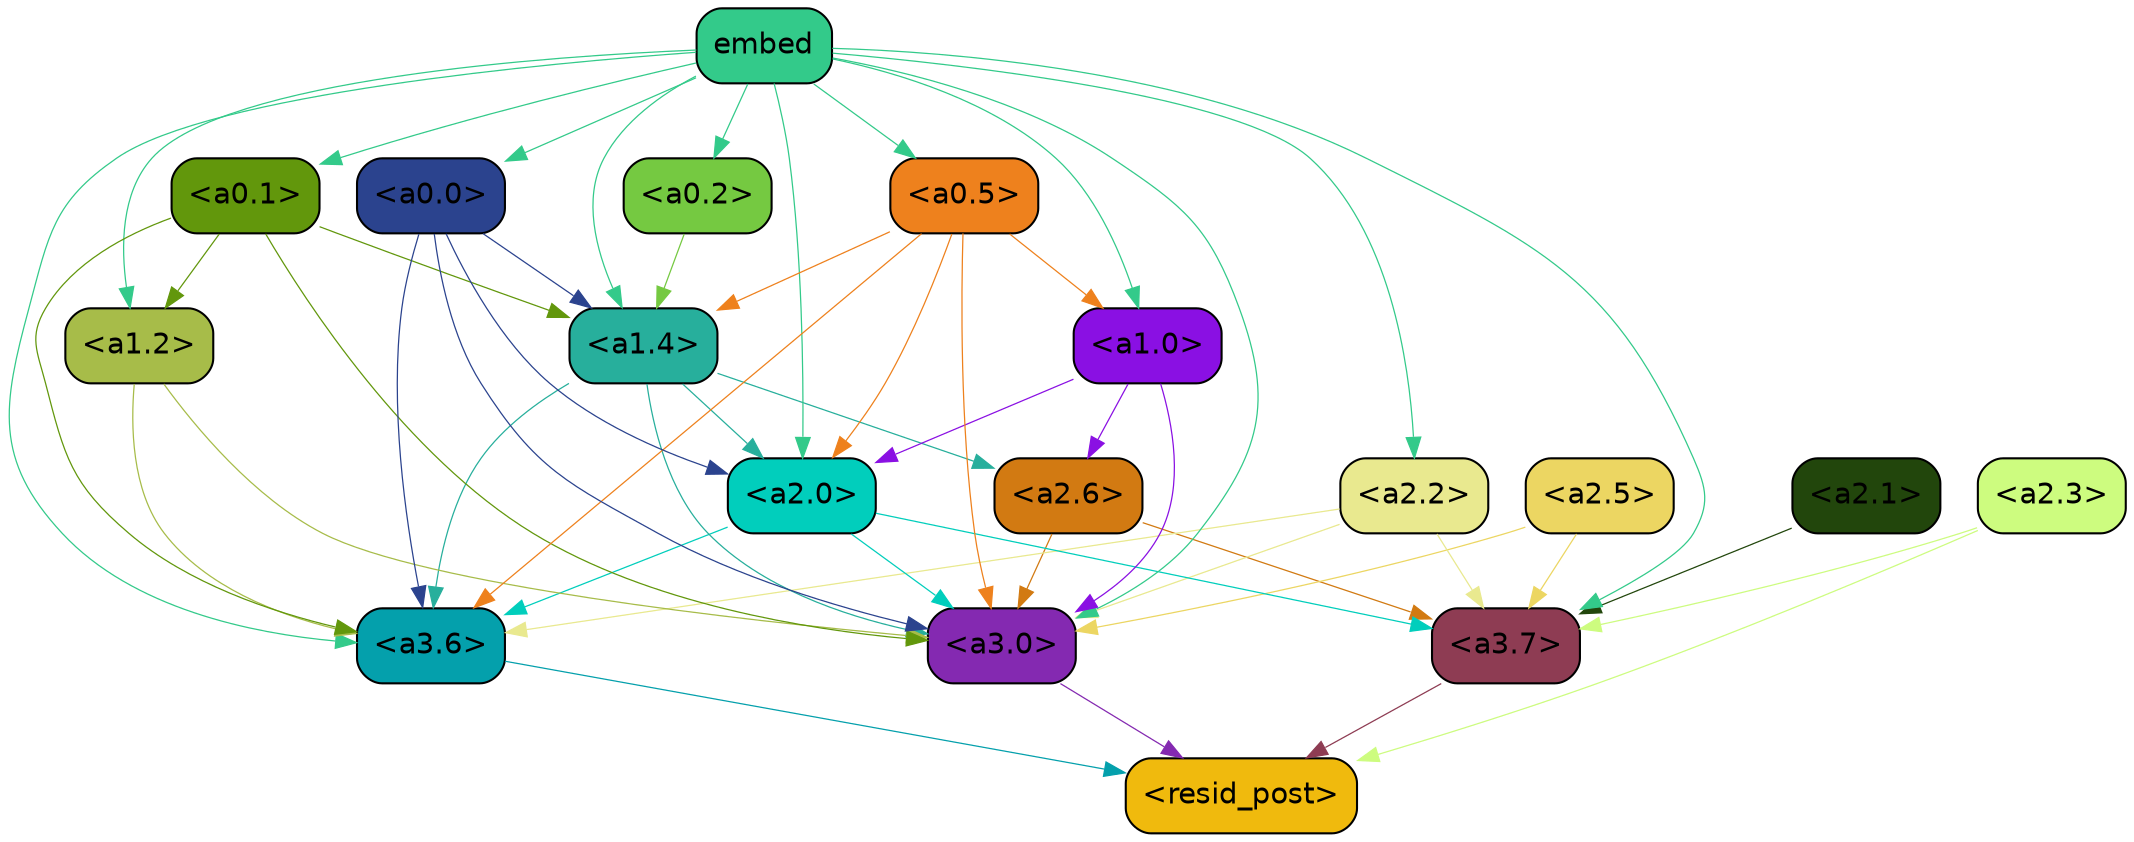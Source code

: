 strict digraph "" {
	graph [bgcolor=transparent,
		layout=dot,
		overlap=false,
		splines=true
	];
	"<a3.7>"	[color=black,
		fillcolor="#8e3c53",
		fontname=Helvetica,
		shape=box,
		style="filled, rounded"];
	"<resid_post>"	[color=black,
		fillcolor="#f0ba0d",
		fontname=Helvetica,
		shape=box,
		style="filled, rounded"];
	"<a3.7>" -> "<resid_post>"	[color="#8e3c53",
		penwidth=0.6];
	"<a3.6>"	[color=black,
		fillcolor="#04a0ac",
		fontname=Helvetica,
		shape=box,
		style="filled, rounded"];
	"<a3.6>" -> "<resid_post>"	[color="#04a0ac",
		penwidth=0.6];
	"<a3.0>"	[color=black,
		fillcolor="#8429b1",
		fontname=Helvetica,
		shape=box,
		style="filled, rounded"];
	"<a3.0>" -> "<resid_post>"	[color="#8429b1",
		penwidth=0.6];
	"<a2.3>"	[color=black,
		fillcolor="#cdfc7f",
		fontname=Helvetica,
		shape=box,
		style="filled, rounded"];
	"<a2.3>" -> "<a3.7>"	[color="#cdfc7f",
		penwidth=0.6];
	"<a2.3>" -> "<resid_post>"	[color="#cdfc7f",
		penwidth=0.6];
	"<a2.6>"	[color=black,
		fillcolor="#d27a12",
		fontname=Helvetica,
		shape=box,
		style="filled, rounded"];
	"<a2.6>" -> "<a3.7>"	[color="#d27a12",
		penwidth=0.6];
	"<a2.6>" -> "<a3.0>"	[color="#d27a12",
		penwidth=0.6];
	"<a2.5>"	[color=black,
		fillcolor="#ecd662",
		fontname=Helvetica,
		shape=box,
		style="filled, rounded"];
	"<a2.5>" -> "<a3.7>"	[color="#ecd662",
		penwidth=0.6];
	"<a2.5>" -> "<a3.0>"	[color="#ecd662",
		penwidth=0.6];
	"<a2.2>"	[color=black,
		fillcolor="#e9e98f",
		fontname=Helvetica,
		shape=box,
		style="filled, rounded"];
	"<a2.2>" -> "<a3.7>"	[color="#e9e98f",
		penwidth=0.6];
	"<a2.2>" -> "<a3.6>"	[color="#e9e98f",
		penwidth=0.6];
	"<a2.2>" -> "<a3.0>"	[color="#e9e98f",
		penwidth=0.6];
	"<a2.1>"	[color=black,
		fillcolor="#22460c",
		fontname=Helvetica,
		shape=box,
		style="filled, rounded"];
	"<a2.1>" -> "<a3.7>"	[color="#22460c",
		penwidth=0.6];
	"<a2.0>"	[color=black,
		fillcolor="#01cebc",
		fontname=Helvetica,
		shape=box,
		style="filled, rounded"];
	"<a2.0>" -> "<a3.7>"	[color="#01cebc",
		penwidth=0.6];
	"<a2.0>" -> "<a3.6>"	[color="#01cebc",
		penwidth=0.6];
	"<a2.0>" -> "<a3.0>"	[color="#01cebc",
		penwidth=0.6];
	"<a1.4>"	[color=black,
		fillcolor="#27af9c",
		fontname=Helvetica,
		shape=box,
		style="filled, rounded"];
	"<a1.4>" -> "<a3.6>"	[color="#27af9c",
		penwidth=0.6];
	"<a1.4>" -> "<a3.0>"	[color="#27af9c",
		penwidth=0.6];
	"<a1.4>" -> "<a2.6>"	[color="#27af9c",
		penwidth=0.6];
	"<a1.4>" -> "<a2.0>"	[color="#27af9c",
		penwidth=0.6];
	embed	[color=black,
		fillcolor="#33ca8a",
		fontname=Helvetica,
		shape=box,
		style="filled, rounded"];
	embed -> "<a3.7>"	[color="#33ca8a",
		penwidth=0.6];
	embed -> "<a3.6>"	[color="#33ca8a",
		penwidth=0.6];
	embed -> "<a3.0>"	[color="#33ca8a",
		penwidth=0.6];
	embed -> "<a2.2>"	[color="#33ca8a",
		penwidth=0.6];
	embed -> "<a2.0>"	[color="#33ca8a",
		penwidth=0.6];
	embed -> "<a1.4>"	[color="#33ca8a",
		penwidth=0.6];
	"<a1.2>"	[color=black,
		fillcolor="#a7bc49",
		fontname=Helvetica,
		shape=box,
		style="filled, rounded"];
	embed -> "<a1.2>"	[color="#33ca8a",
		penwidth=0.6];
	"<a0.1>"	[color=black,
		fillcolor="#62970c",
		fontname=Helvetica,
		shape=box,
		style="filled, rounded"];
	embed -> "<a0.1>"	[color="#33ca8a",
		penwidth=0.6];
	"<a1.0>"	[color=black,
		fillcolor="#8a10e3",
		fontname=Helvetica,
		shape=box,
		style="filled, rounded"];
	embed -> "<a1.0>"	[color="#33ca8a",
		penwidth=0.6];
	"<a0.5>"	[color=black,
		fillcolor="#ee811d",
		fontname=Helvetica,
		shape=box,
		style="filled, rounded"];
	embed -> "<a0.5>"	[color="#33ca8a",
		penwidth=0.6];
	"<a0.0>"	[color=black,
		fillcolor="#2b438e",
		fontname=Helvetica,
		shape=box,
		style="filled, rounded"];
	embed -> "<a0.0>"	[color="#33ca8a",
		penwidth=0.6];
	"<a0.2>"	[color=black,
		fillcolor="#75c941",
		fontname=Helvetica,
		shape=box,
		style="filled, rounded"];
	embed -> "<a0.2>"	[color="#33ca8a",
		penwidth=0.6];
	"<a1.2>" -> "<a3.6>"	[color="#a7bc49",
		penwidth=0.6];
	"<a1.2>" -> "<a3.0>"	[color="#a7bc49",
		penwidth=0.6];
	"<a0.1>" -> "<a3.6>"	[color="#62970c",
		penwidth=0.6];
	"<a0.1>" -> "<a3.0>"	[color="#62970c",
		penwidth=0.6];
	"<a0.1>" -> "<a1.4>"	[color="#62970c",
		penwidth=0.6];
	"<a0.1>" -> "<a1.2>"	[color="#62970c",
		penwidth=0.6];
	"<a1.0>" -> "<a3.0>"	[color="#8a10e3",
		penwidth=0.6];
	"<a1.0>" -> "<a2.6>"	[color="#8a10e3",
		penwidth=0.6];
	"<a1.0>" -> "<a2.0>"	[color="#8a10e3",
		penwidth=0.6];
	"<a0.5>" -> "<a3.6>"	[color="#ee811d",
		penwidth=0.6];
	"<a0.5>" -> "<a3.0>"	[color="#ee811d",
		penwidth=0.6];
	"<a0.5>" -> "<a2.0>"	[color="#ee811d",
		penwidth=0.6];
	"<a0.5>" -> "<a1.4>"	[color="#ee811d",
		penwidth=0.6];
	"<a0.5>" -> "<a1.0>"	[color="#ee811d",
		penwidth=0.6];
	"<a0.0>" -> "<a3.6>"	[color="#2b438e",
		penwidth=0.6];
	"<a0.0>" -> "<a3.0>"	[color="#2b438e",
		penwidth=0.6];
	"<a0.0>" -> "<a2.0>"	[color="#2b438e",
		penwidth=0.6];
	"<a0.0>" -> "<a1.4>"	[color="#2b438e",
		penwidth=0.6];
	"<a0.2>" -> "<a1.4>"	[color="#75c941",
		penwidth=0.6];
}

